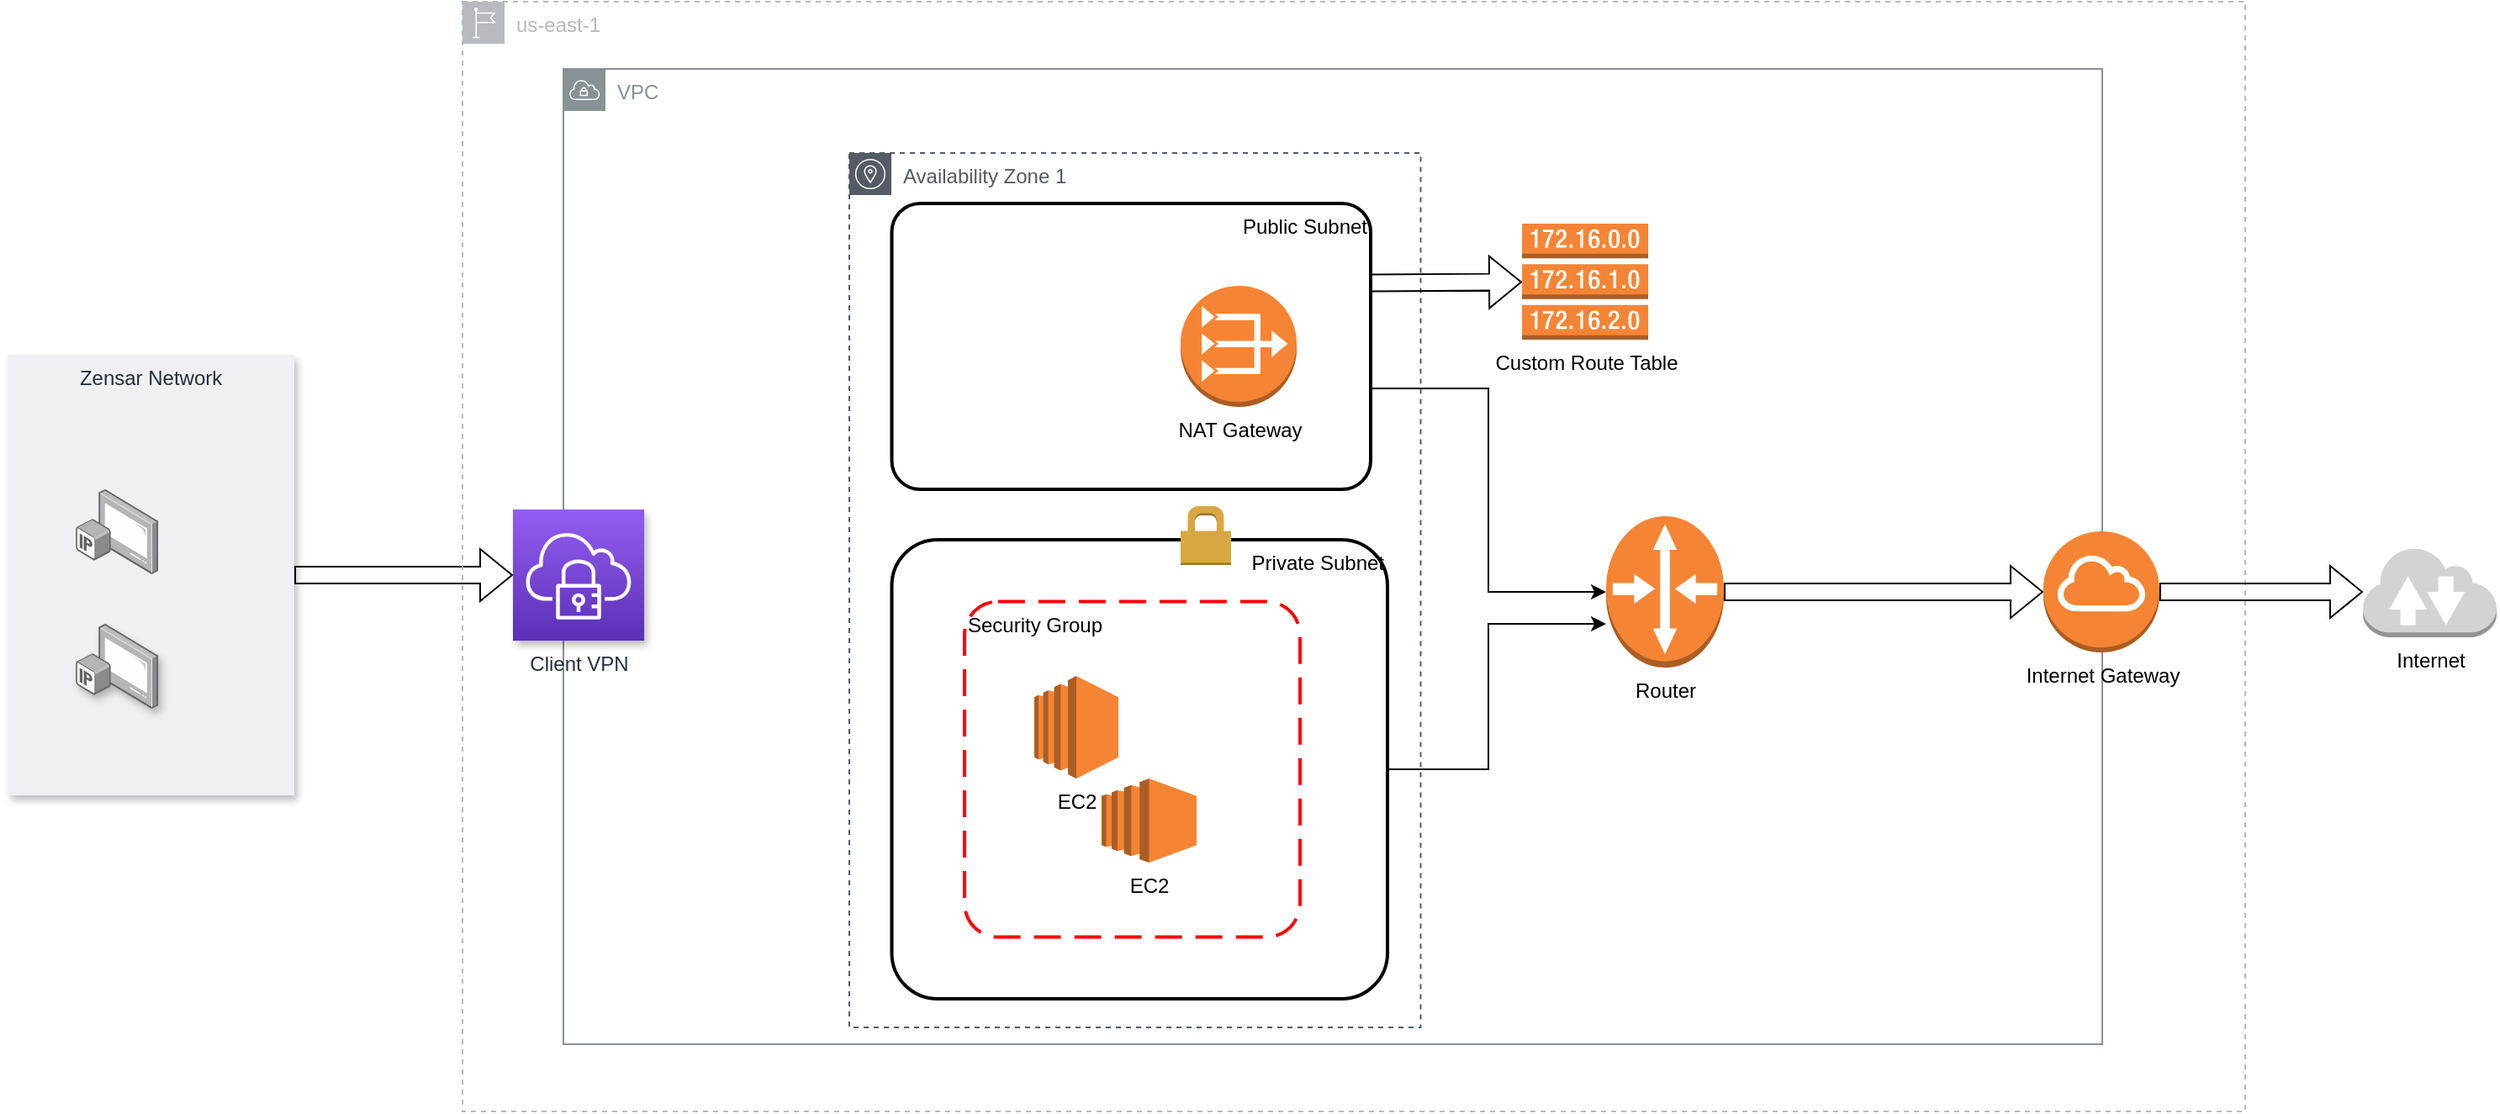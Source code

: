 <mxfile version="20.2.2" type="github">
  <diagram id="AxIsbvVjRvXihffBJD2N" name="Page-1">
    <mxGraphModel dx="1773" dy="1705" grid="1" gridSize="10" guides="1" tooltips="1" connect="1" arrows="1" fold="1" page="1" pageScale="1" pageWidth="827" pageHeight="1169" math="0" shadow="0">
      <root>
        <mxCell id="0" />
        <mxCell id="1" parent="0" />
        <mxCell id="D7-wRI5F7GSu051VJa-N-6" style="edgeStyle=none;shape=flexArrow;rounded=0;orthogonalLoop=1;jettySize=auto;html=1;exitX=1;exitY=0.5;exitDx=0;exitDy=0;" edge="1" parent="1" source="D7-wRI5F7GSu051VJa-N-4" target="D7-wRI5F7GSu051VJa-N-5">
          <mxGeometry relative="1" as="geometry" />
        </mxCell>
        <mxCell id="D7-wRI5F7GSu051VJa-N-4" value="Zensar Network" style="fillColor=#EFF0F3;strokeColor=none;dashed=0;verticalAlign=top;fontStyle=0;fontColor=#232F3D;shadow=1;" vertex="1" parent="1">
          <mxGeometry x="-430.4" y="170" width="170.4" height="262" as="geometry" />
        </mxCell>
        <mxCell id="BJrK3le93MI0LKpdmbEM-2" value="us-east-1" style="sketch=0;outlineConnect=0;gradientColor=none;html=1;whiteSpace=wrap;fontSize=12;fontStyle=0;shape=mxgraph.aws4.group;grIcon=mxgraph.aws4.group_region;strokeColor=#B6BABF;fillColor=none;verticalAlign=top;align=left;spacingLeft=30;fontColor=#B6BABF;dashed=1;" parent="1" vertex="1">
          <mxGeometry x="-160" y="-40" width="1060" height="660" as="geometry" />
        </mxCell>
        <mxCell id="BJrK3le93MI0LKpdmbEM-8" value="Availability Zone 1" style="sketch=0;outlineConnect=0;gradientColor=none;html=1;whiteSpace=wrap;fontSize=12;fontStyle=0;shape=mxgraph.aws4.group;grIcon=mxgraph.aws4.group_availability_zone;strokeColor=#545B64;fillColor=none;verticalAlign=top;align=left;spacingLeft=30;fontColor=#545B64;dashed=1;" parent="1" vertex="1">
          <mxGeometry x="70" y="50" width="339.75" height="520" as="geometry" />
        </mxCell>
        <mxCell id="BJrK3le93MI0LKpdmbEM-1" value="VPC" style="sketch=0;outlineConnect=0;gradientColor=none;html=1;whiteSpace=wrap;fontSize=12;fontStyle=0;shape=mxgraph.aws4.group;grIcon=mxgraph.aws4.group_vpc;strokeColor=#879196;fillColor=none;verticalAlign=top;align=left;spacingLeft=30;fontColor=#879196;dashed=0;" parent="1" vertex="1">
          <mxGeometry x="-100" width="915" height="580" as="geometry" />
        </mxCell>
        <mxCell id="BJrK3le93MI0LKpdmbEM-13" value="Security Group" style="rounded=1;arcSize=10;dashed=1;strokeColor=#ff0000;fillColor=none;gradientColor=none;dashPattern=8 4;strokeWidth=2;verticalAlign=top;align=left;" parent="1" vertex="1">
          <mxGeometry x="138.5" y="316.75" width="199.5" height="199.5" as="geometry" />
        </mxCell>
        <mxCell id="BJrK3le93MI0LKpdmbEM-21" style="edgeStyle=orthogonalEdgeStyle;rounded=0;orthogonalLoop=1;jettySize=auto;html=1;" parent="1" source="BJrK3le93MI0LKpdmbEM-12" target="BJrK3le93MI0LKpdmbEM-19" edge="1">
          <mxGeometry relative="1" as="geometry">
            <Array as="points">
              <mxPoint x="450" y="417" />
              <mxPoint x="450" y="330" />
            </Array>
          </mxGeometry>
        </mxCell>
        <mxCell id="BJrK3le93MI0LKpdmbEM-12" value="Private Subnet" style="rounded=1;arcSize=10;dashed=0;fillColor=none;gradientColor=none;strokeWidth=2;verticalAlign=top;align=right;" parent="1" vertex="1">
          <mxGeometry x="95.25" y="280" width="294.75" height="273" as="geometry" />
        </mxCell>
        <mxCell id="BJrK3le93MI0LKpdmbEM-4" value="" style="dashed=0;html=1;shape=mxgraph.aws3.permissions;fillColor=#D9A741;gradientColor=none;dashed=0;" parent="1" vertex="1">
          <mxGeometry x="267" y="260" width="30" height="35" as="geometry" />
        </mxCell>
        <mxCell id="BJrK3le93MI0LKpdmbEM-6" value="EC2" style="outlineConnect=0;dashed=0;verticalLabelPosition=bottom;verticalAlign=top;align=center;html=1;shape=mxgraph.aws3.ec2;fillColor=#F58534;gradientColor=none;" parent="1" vertex="1">
          <mxGeometry x="180" y="361" width="50" height="61" as="geometry" />
        </mxCell>
        <mxCell id="BJrK3le93MI0LKpdmbEM-7" value="EC2" style="outlineConnect=0;dashed=0;verticalLabelPosition=bottom;verticalAlign=top;align=center;html=1;shape=mxgraph.aws3.ec2;fillColor=#F58534;gradientColor=none;" parent="1" vertex="1">
          <mxGeometry x="220" y="422" width="56.5" height="50" as="geometry" />
        </mxCell>
        <mxCell id="BJrK3le93MI0LKpdmbEM-20" style="edgeStyle=orthogonalEdgeStyle;rounded=0;orthogonalLoop=1;jettySize=auto;html=1;exitX=1;exitY=0.5;exitDx=0;exitDy=0;entryX=0;entryY=0.5;entryDx=0;entryDy=0;entryPerimeter=0;" parent="1" source="BJrK3le93MI0LKpdmbEM-16" target="BJrK3le93MI0LKpdmbEM-19" edge="1">
          <mxGeometry relative="1" as="geometry">
            <Array as="points">
              <mxPoint x="380" y="190" />
              <mxPoint x="450" y="190" />
              <mxPoint x="450" y="311" />
            </Array>
          </mxGeometry>
        </mxCell>
        <mxCell id="BJrK3le93MI0LKpdmbEM-28" style="edgeStyle=none;shape=flexArrow;rounded=0;orthogonalLoop=1;jettySize=auto;html=1;" parent="1" target="BJrK3le93MI0LKpdmbEM-18" edge="1">
          <mxGeometry relative="1" as="geometry">
            <mxPoint x="380" y="127.209" as="sourcePoint" />
          </mxGeometry>
        </mxCell>
        <mxCell id="BJrK3le93MI0LKpdmbEM-16" value="Public Subnet" style="rounded=1;arcSize=10;dashed=0;fillColor=none;gradientColor=none;strokeWidth=2;verticalAlign=top;align=right;" parent="1" vertex="1">
          <mxGeometry x="95.25" y="80" width="284.75" height="170" as="geometry" />
        </mxCell>
        <mxCell id="BJrK3le93MI0LKpdmbEM-17" value="NAT Gateway" style="outlineConnect=0;dashed=0;verticalLabelPosition=bottom;verticalAlign=top;align=center;html=1;shape=mxgraph.aws3.vpc_nat_gateway;fillColor=#F58534;gradientColor=none;" parent="1" vertex="1">
          <mxGeometry x="267" y="129" width="69" height="72" as="geometry" />
        </mxCell>
        <mxCell id="BJrK3le93MI0LKpdmbEM-18" value="Custom Route Table" style="outlineConnect=0;dashed=0;verticalLabelPosition=bottom;verticalAlign=top;align=center;html=1;shape=mxgraph.aws3.route_table;fillColor=#F58536;gradientColor=none;" parent="1" vertex="1">
          <mxGeometry x="470" y="92" width="75" height="69" as="geometry" />
        </mxCell>
        <mxCell id="BJrK3le93MI0LKpdmbEM-25" style="edgeStyle=none;shape=flexArrow;rounded=0;orthogonalLoop=1;jettySize=auto;html=1;exitX=1;exitY=0.5;exitDx=0;exitDy=0;exitPerimeter=0;entryX=0;entryY=0.5;entryDx=0;entryDy=0;entryPerimeter=0;" parent="1" source="BJrK3le93MI0LKpdmbEM-19" target="BJrK3le93MI0LKpdmbEM-24" edge="1">
          <mxGeometry relative="1" as="geometry" />
        </mxCell>
        <mxCell id="BJrK3le93MI0LKpdmbEM-19" value="Router" style="outlineConnect=0;dashed=0;verticalLabelPosition=bottom;verticalAlign=top;align=center;html=1;shape=mxgraph.aws3.router;fillColor=#F58534;gradientColor=none;" parent="1" vertex="1">
          <mxGeometry x="520" y="266" width="70" height="90" as="geometry" />
        </mxCell>
        <mxCell id="BJrK3le93MI0LKpdmbEM-27" style="edgeStyle=none;shape=flexArrow;rounded=0;orthogonalLoop=1;jettySize=auto;html=1;" parent="1" source="BJrK3le93MI0LKpdmbEM-24" target="BJrK3le93MI0LKpdmbEM-26" edge="1">
          <mxGeometry relative="1" as="geometry" />
        </mxCell>
        <mxCell id="BJrK3le93MI0LKpdmbEM-24" value="Internet Gateway" style="outlineConnect=0;dashed=0;verticalLabelPosition=bottom;verticalAlign=top;align=center;html=1;shape=mxgraph.aws3.internet_gateway;fillColor=#F58534;gradientColor=none;" parent="1" vertex="1">
          <mxGeometry x="780" y="275" width="69" height="72" as="geometry" />
        </mxCell>
        <mxCell id="BJrK3le93MI0LKpdmbEM-26" value="Internet" style="outlineConnect=0;dashed=0;verticalLabelPosition=bottom;verticalAlign=top;align=center;html=1;shape=mxgraph.aws3.internet_2;fillColor=#D2D3D3;gradientColor=none;" parent="1" vertex="1">
          <mxGeometry x="970" y="284" width="79.5" height="54" as="geometry" />
        </mxCell>
        <mxCell id="D7-wRI5F7GSu051VJa-N-2" value="" style="points=[];aspect=fixed;html=1;align=center;shadow=0;dashed=0;image;image=img/lib/allied_telesis/computer_and_terminals/IP_TV.svg;" vertex="1" parent="1">
          <mxGeometry x="-390" y="250" width="49.2" height="50.4" as="geometry" />
        </mxCell>
        <mxCell id="D7-wRI5F7GSu051VJa-N-3" value="" style="points=[];aspect=fixed;html=1;align=center;shadow=1;dashed=0;image;image=img/lib/allied_telesis/computer_and_terminals/IP_TV.svg;" vertex="1" parent="1">
          <mxGeometry x="-390" y="330" width="49.2" height="50.4" as="geometry" />
        </mxCell>
        <mxCell id="D7-wRI5F7GSu051VJa-N-5" value="Client VPN" style="sketch=0;points=[[0,0,0],[0.25,0,0],[0.5,0,0],[0.75,0,0],[1,0,0],[0,1,0],[0.25,1,0],[0.5,1,0],[0.75,1,0],[1,1,0],[0,0.25,0],[0,0.5,0],[0,0.75,0],[1,0.25,0],[1,0.5,0],[1,0.75,0]];outlineConnect=0;fontColor=#232F3E;gradientColor=#945DF2;gradientDirection=north;fillColor=#5A30B5;strokeColor=#ffffff;dashed=0;verticalLabelPosition=bottom;verticalAlign=top;align=center;html=1;fontSize=12;fontStyle=0;aspect=fixed;shape=mxgraph.aws4.resourceIcon;resIcon=mxgraph.aws4.client_vpn;shadow=1;" vertex="1" parent="1">
          <mxGeometry x="-130" y="262" width="78" height="78" as="geometry" />
        </mxCell>
      </root>
    </mxGraphModel>
  </diagram>
</mxfile>

